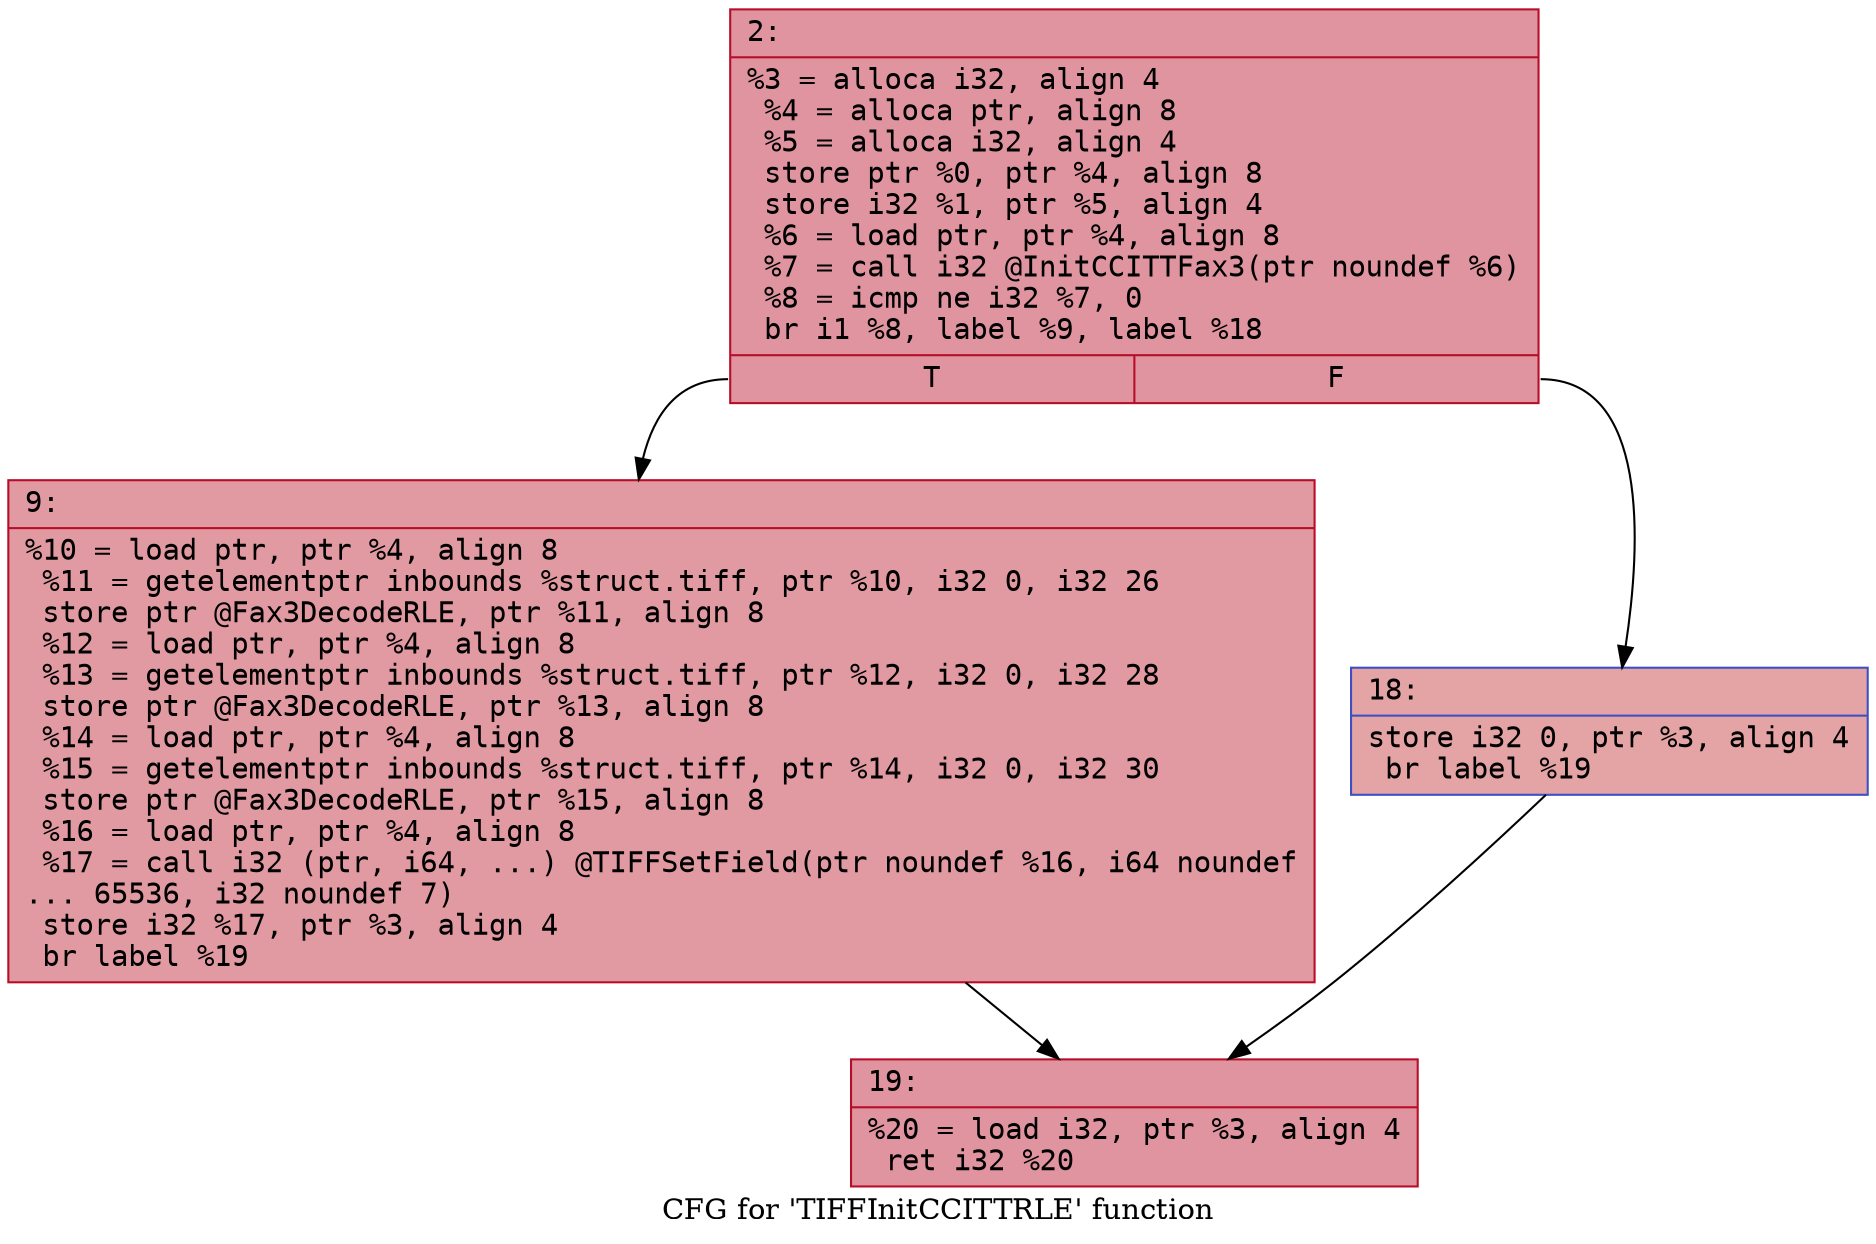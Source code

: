digraph "CFG for 'TIFFInitCCITTRLE' function" {
	label="CFG for 'TIFFInitCCITTRLE' function";

	Node0x6000005fa490 [shape=record,color="#b70d28ff", style=filled, fillcolor="#b70d2870" fontname="Courier",label="{2:\l|  %3 = alloca i32, align 4\l  %4 = alloca ptr, align 8\l  %5 = alloca i32, align 4\l  store ptr %0, ptr %4, align 8\l  store i32 %1, ptr %5, align 4\l  %6 = load ptr, ptr %4, align 8\l  %7 = call i32 @InitCCITTFax3(ptr noundef %6)\l  %8 = icmp ne i32 %7, 0\l  br i1 %8, label %9, label %18\l|{<s0>T|<s1>F}}"];
	Node0x6000005fa490:s0 -> Node0x6000005fa4e0[tooltip="2 -> 9\nProbability 62.50%" ];
	Node0x6000005fa490:s1 -> Node0x6000005fa530[tooltip="2 -> 18\nProbability 37.50%" ];
	Node0x6000005fa4e0 [shape=record,color="#b70d28ff", style=filled, fillcolor="#bb1b2c70" fontname="Courier",label="{9:\l|  %10 = load ptr, ptr %4, align 8\l  %11 = getelementptr inbounds %struct.tiff, ptr %10, i32 0, i32 26\l  store ptr @Fax3DecodeRLE, ptr %11, align 8\l  %12 = load ptr, ptr %4, align 8\l  %13 = getelementptr inbounds %struct.tiff, ptr %12, i32 0, i32 28\l  store ptr @Fax3DecodeRLE, ptr %13, align 8\l  %14 = load ptr, ptr %4, align 8\l  %15 = getelementptr inbounds %struct.tiff, ptr %14, i32 0, i32 30\l  store ptr @Fax3DecodeRLE, ptr %15, align 8\l  %16 = load ptr, ptr %4, align 8\l  %17 = call i32 (ptr, i64, ...) @TIFFSetField(ptr noundef %16, i64 noundef\l... 65536, i32 noundef 7)\l  store i32 %17, ptr %3, align 4\l  br label %19\l}"];
	Node0x6000005fa4e0 -> Node0x6000005fa580[tooltip="9 -> 19\nProbability 100.00%" ];
	Node0x6000005fa530 [shape=record,color="#3d50c3ff", style=filled, fillcolor="#c32e3170" fontname="Courier",label="{18:\l|  store i32 0, ptr %3, align 4\l  br label %19\l}"];
	Node0x6000005fa530 -> Node0x6000005fa580[tooltip="18 -> 19\nProbability 100.00%" ];
	Node0x6000005fa580 [shape=record,color="#b70d28ff", style=filled, fillcolor="#b70d2870" fontname="Courier",label="{19:\l|  %20 = load i32, ptr %3, align 4\l  ret i32 %20\l}"];
}
